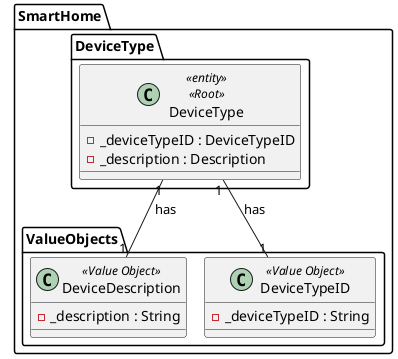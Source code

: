 @startuml
!pragma layout smetana

package SmartHome.DeviceType {
class DeviceType<<entity>><<Root>> {
    - _deviceTypeID : DeviceTypeID
    - _description : Description
}

package SmartHome.ValueObjects {
class DeviceDescription<<Value Object>> {
    - _description : String
}
class DeviceTypeID<<Value Object>> {
    - _deviceTypeID : String
}
}

SmartHome.DeviceType.DeviceType "1" -- "1" DeviceDescription : has
SmartHome.DeviceType.DeviceType "1" -- "1" DeviceTypeID : has

@enduml